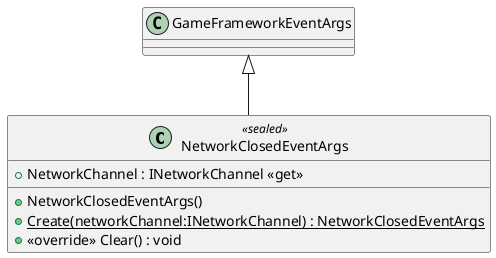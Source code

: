 @startuml
class NetworkClosedEventArgs <<sealed>> {
    + NetworkClosedEventArgs()
    + NetworkChannel : INetworkChannel <<get>>
    + {static} Create(networkChannel:INetworkChannel) : NetworkClosedEventArgs
    + <<override>> Clear() : void
}
GameFrameworkEventArgs <|-- NetworkClosedEventArgs
@enduml
